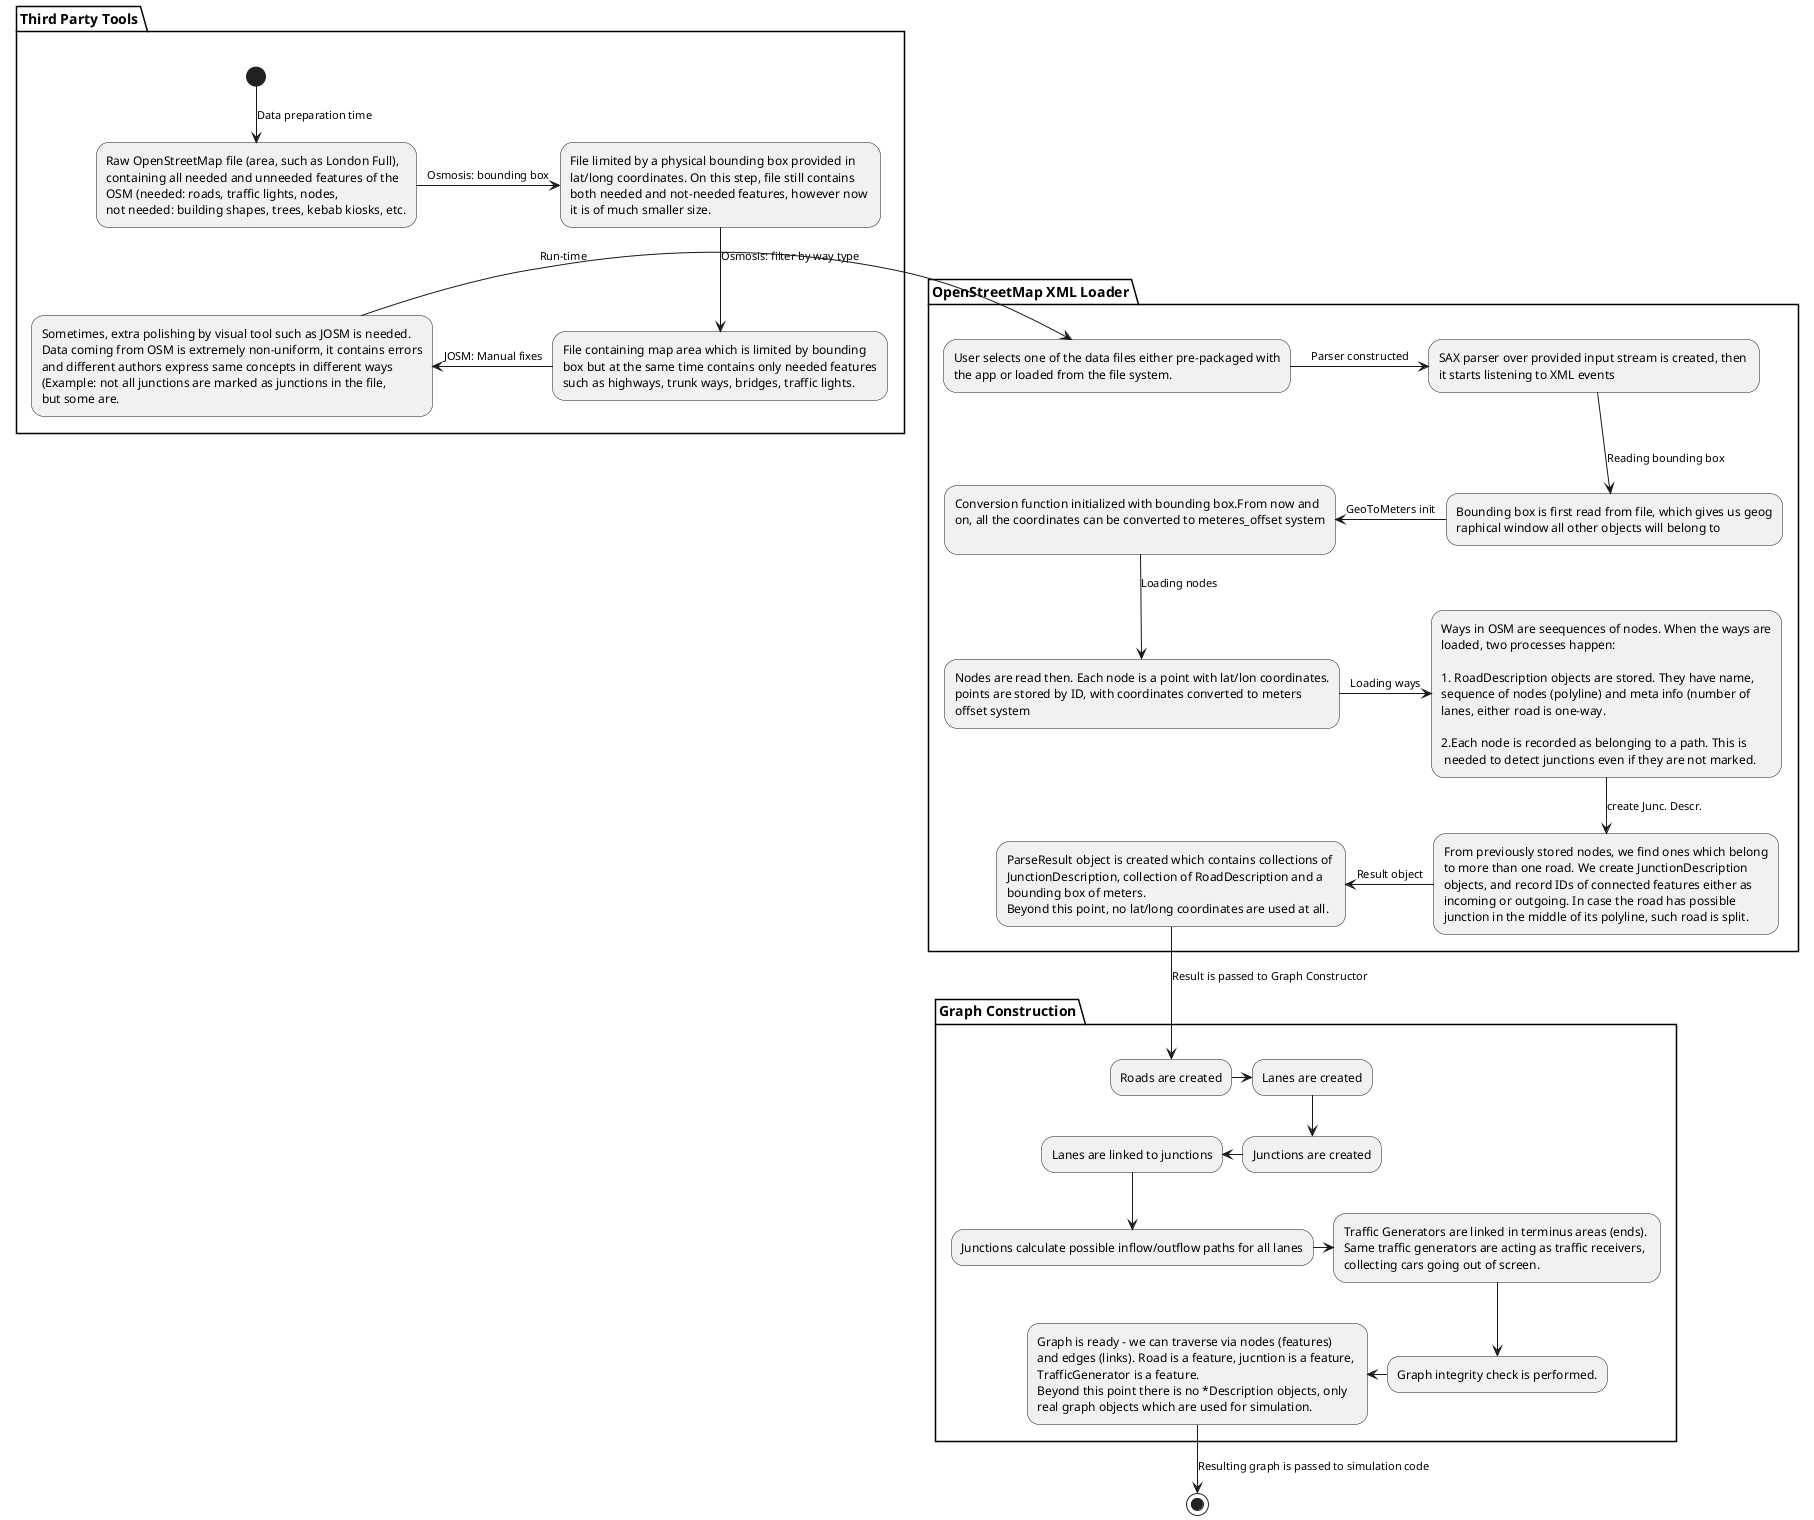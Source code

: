 @startuml
partition "Third Party Tools" {
(*) -->[Data preparation time] Raw OpenStreetMap file (area, such as London Full),\ncontaining all needed and unneeded features of the \nOSM (needed: roads, traffic lights, nodes, \nnot needed: building shapes, trees, kebab kiosks, etc.
-> [Osmosis: bounding box] File limited by a physical bounding box provided in \nlat/long coordinates. On this step, file still contains\nboth needed and not-needed features, however now \nit is of much smaller size.
--> [Osmosis: filter by way type] File containing map area which is limited by bounding\nbox but at the same time contains only needed features\nsuch as highways, trunk ways, bridges, traffic lights.
-left-> [JOSM: Manual fixes] Sometimes, extra polishing by visual tool such as JOSM is needed.\nData coming from OSM is extremely non-uniform, it contains errors\nand different authors express same concepts in different ways \n(Example: not all junctions are marked as junctions in the file,\nbut some are.
}

partition "OpenStreetMap XML Loader" {
-> [Run-time]User selects one of the data files either pre-packaged with\nthe app or loaded from the file system.
-> [Parser constructed] SAX parser over provided input stream is created, then \nit starts listening to XML events
--> [Reading bounding box] Bounding box is first read from file, which gives us geog\nraphical window all other objects will belong to
-left-> [GeoToMeters init] Conversion function initialized with bounding box.From now and\non, all the coordinates can be converted to meteres_offset system\n
--> [Loading nodes] Nodes are read then. Each node is a point with lat/lon coordinates.\npoints are stored by ID, with coordinates converted to meters \noffset system
-> [Loading ways] Ways in OSM are seequences of nodes. When the ways are\nloaded, two processes happen:\n\n1. RoadDescription objects are stored. They have name,\nsequence of nodes (polyline) and meta info (number of \nlanes, either road is one-way.\n\n2.Each node is recorded as belonging to a path. This is \n needed to detect junctions even if they are not marked.
--> [create Junc. Descr.] From previously stored nodes, we find ones which belong\nto more than one road. We create JunctionDescription \nobjects, and record IDs of connected features either as \nincoming or outgoing. In case the road has possible \njunction in the middle of its polyline, such road is split.
-left-> [Result object] ParseResult object is created which contains collections of \nJunctionDescription, collection of RoadDescription and a \nbounding box of meters. \nBeyond this point, no lat/long coordinates are used at all.
}
partition "Graph Construction" {
--> [Result is passed to Graph Constructor]Roads are created
-> Lanes are created
--> Junctions are created
-left-> Lanes are linked to junctions
--> Junctions calculate possible inflow/outflow paths for all lanes
-> Traffic Generators are linked in terminus areas (ends). \nSame traffic generators are acting as traffic receivers, \ncollecting cars going out of screen.
--> Graph integrity check is performed.
-left-> Graph is ready - we can traverse via nodes (features) \nand edges (links). Road is a feature, jucntion is a feature, \nTrafficGenerator is a feature.\nBeyond this point there is no *Description objects, only \nreal graph objects which are used for simulation.
}

--> [Resulting graph is passed to simulation code](*)
@enduml